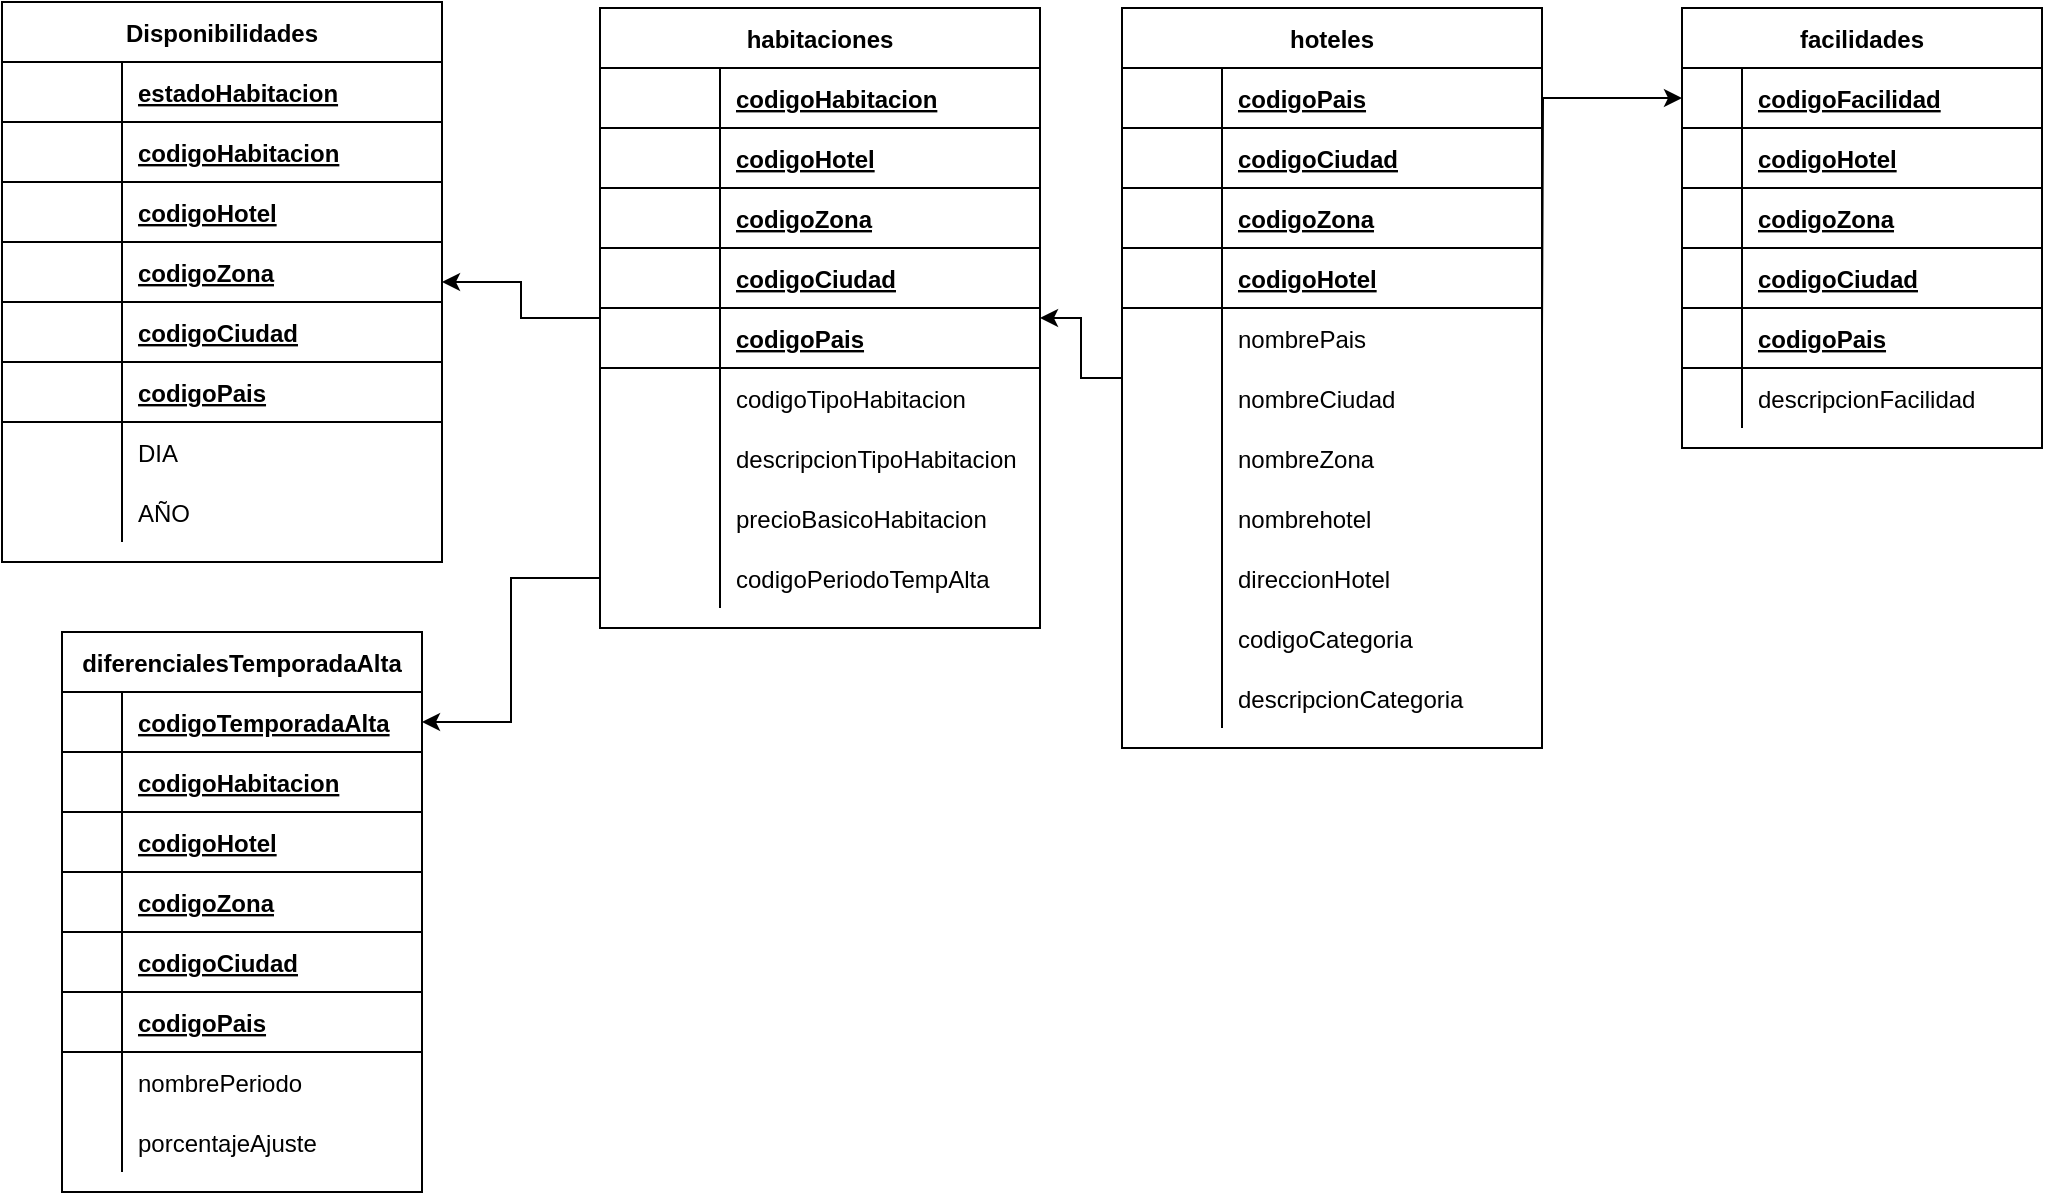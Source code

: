 <mxfile version="14.6.3" type="github">
  <diagram id="R2lEEEUBdFMjLlhIrx00" name="Page-1">
    <mxGraphModel dx="2222" dy="776" grid="0" gridSize="10" guides="1" tooltips="1" connect="1" arrows="1" fold="1" page="0" pageScale="1" pageWidth="850" pageHeight="1100" math="0" shadow="0" extFonts="Permanent Marker^https://fonts.googleapis.com/css?family=Permanent+Marker">
      <root>
        <mxCell id="0" />
        <mxCell id="1" parent="0" />
        <mxCell id="Iv6HNNKdU0eZBIquXY-6-7" style="edgeStyle=orthogonalEdgeStyle;rounded=0;orthogonalLoop=1;jettySize=auto;html=1;" parent="1" source="ud49Q8YPAc72J2hc70cK-5" target="ud49Q8YPAc72J2hc70cK-141" edge="1">
          <mxGeometry relative="1" as="geometry" />
        </mxCell>
        <mxCell id="ud49Q8YPAc72J2hc70cK-5" value="hoteles" style="shape=table;startSize=30;container=1;collapsible=1;childLayout=tableLayout;fixedRows=1;rowLines=0;fontStyle=1;align=center;resizeLast=1;" parent="1" vertex="1">
          <mxGeometry x="120" y="160" width="210" height="370" as="geometry" />
        </mxCell>
        <mxCell id="ud49Q8YPAc72J2hc70cK-21" value="" style="shape=partialRectangle;collapsible=0;dropTarget=0;pointerEvents=0;fillColor=none;top=0;left=0;bottom=1;right=0;points=[[0,0.5],[1,0.5]];portConstraint=eastwest;" parent="ud49Q8YPAc72J2hc70cK-5" vertex="1">
          <mxGeometry y="30" width="210" height="30" as="geometry" />
        </mxCell>
        <mxCell id="ud49Q8YPAc72J2hc70cK-22" value="" style="shape=partialRectangle;connectable=0;fillColor=none;top=0;left=0;bottom=0;right=0;fontStyle=1;overflow=hidden;" parent="ud49Q8YPAc72J2hc70cK-21" vertex="1">
          <mxGeometry width="50" height="30" as="geometry" />
        </mxCell>
        <mxCell id="ud49Q8YPAc72J2hc70cK-23" value="codigoPais" style="shape=partialRectangle;connectable=0;fillColor=none;top=0;left=0;bottom=0;right=0;align=left;spacingLeft=6;fontStyle=5;overflow=hidden;" parent="ud49Q8YPAc72J2hc70cK-21" vertex="1">
          <mxGeometry x="50" width="160" height="30" as="geometry" />
        </mxCell>
        <mxCell id="ud49Q8YPAc72J2hc70cK-6" value="" style="shape=partialRectangle;collapsible=0;dropTarget=0;pointerEvents=0;fillColor=none;top=0;left=0;bottom=1;right=0;points=[[0,0.5],[1,0.5]];portConstraint=eastwest;" parent="ud49Q8YPAc72J2hc70cK-5" vertex="1">
          <mxGeometry y="60" width="210" height="30" as="geometry" />
        </mxCell>
        <mxCell id="ud49Q8YPAc72J2hc70cK-7" value="" style="shape=partialRectangle;connectable=0;fillColor=none;top=0;left=0;bottom=0;right=0;fontStyle=1;overflow=hidden;" parent="ud49Q8YPAc72J2hc70cK-6" vertex="1">
          <mxGeometry width="50" height="30" as="geometry" />
        </mxCell>
        <mxCell id="ud49Q8YPAc72J2hc70cK-8" value="codigoCiudad" style="shape=partialRectangle;connectable=0;fillColor=none;top=0;left=0;bottom=0;right=0;align=left;spacingLeft=6;fontStyle=5;overflow=hidden;" parent="ud49Q8YPAc72J2hc70cK-6" vertex="1">
          <mxGeometry x="50" width="160" height="30" as="geometry" />
        </mxCell>
        <mxCell id="ud49Q8YPAc72J2hc70cK-24" value="" style="shape=partialRectangle;collapsible=0;dropTarget=0;pointerEvents=0;fillColor=none;top=0;left=0;bottom=1;right=0;points=[[0,0.5],[1,0.5]];portConstraint=eastwest;" parent="ud49Q8YPAc72J2hc70cK-5" vertex="1">
          <mxGeometry y="90" width="210" height="30" as="geometry" />
        </mxCell>
        <mxCell id="ud49Q8YPAc72J2hc70cK-25" value="" style="shape=partialRectangle;connectable=0;fillColor=none;top=0;left=0;bottom=0;right=0;fontStyle=1;overflow=hidden;" parent="ud49Q8YPAc72J2hc70cK-24" vertex="1">
          <mxGeometry width="50" height="30" as="geometry" />
        </mxCell>
        <mxCell id="ud49Q8YPAc72J2hc70cK-26" value="codigoZona" style="shape=partialRectangle;connectable=0;fillColor=none;top=0;left=0;bottom=0;right=0;align=left;spacingLeft=6;fontStyle=5;overflow=hidden;" parent="ud49Q8YPAc72J2hc70cK-24" vertex="1">
          <mxGeometry x="50" width="160" height="30" as="geometry" />
        </mxCell>
        <mxCell id="ud49Q8YPAc72J2hc70cK-18" value="" style="shape=partialRectangle;collapsible=0;dropTarget=0;pointerEvents=0;fillColor=none;top=0;left=0;bottom=1;right=0;points=[[0,0.5],[1,0.5]];portConstraint=eastwest;" parent="ud49Q8YPAc72J2hc70cK-5" vertex="1">
          <mxGeometry y="120" width="210" height="30" as="geometry" />
        </mxCell>
        <mxCell id="ud49Q8YPAc72J2hc70cK-19" value="" style="shape=partialRectangle;connectable=0;fillColor=none;top=0;left=0;bottom=0;right=0;fontStyle=1;overflow=hidden;" parent="ud49Q8YPAc72J2hc70cK-18" vertex="1">
          <mxGeometry width="50" height="30" as="geometry" />
        </mxCell>
        <mxCell id="ud49Q8YPAc72J2hc70cK-20" value="codigoHotel" style="shape=partialRectangle;connectable=0;fillColor=none;top=0;left=0;bottom=0;right=0;align=left;spacingLeft=6;fontStyle=5;overflow=hidden;" parent="ud49Q8YPAc72J2hc70cK-18" vertex="1">
          <mxGeometry x="50" width="160" height="30" as="geometry" />
        </mxCell>
        <mxCell id="ud49Q8YPAc72J2hc70cK-9" value="" style="shape=partialRectangle;collapsible=0;dropTarget=0;pointerEvents=0;fillColor=none;top=0;left=0;bottom=0;right=0;points=[[0,0.5],[1,0.5]];portConstraint=eastwest;" parent="ud49Q8YPAc72J2hc70cK-5" vertex="1">
          <mxGeometry y="150" width="210" height="30" as="geometry" />
        </mxCell>
        <mxCell id="ud49Q8YPAc72J2hc70cK-10" value="" style="shape=partialRectangle;connectable=0;fillColor=none;top=0;left=0;bottom=0;right=0;editable=1;overflow=hidden;" parent="ud49Q8YPAc72J2hc70cK-9" vertex="1">
          <mxGeometry width="50" height="30" as="geometry" />
        </mxCell>
        <mxCell id="ud49Q8YPAc72J2hc70cK-11" value="nombrePais" style="shape=partialRectangle;connectable=0;fillColor=none;top=0;left=0;bottom=0;right=0;align=left;spacingLeft=6;overflow=hidden;" parent="ud49Q8YPAc72J2hc70cK-9" vertex="1">
          <mxGeometry x="50" width="160" height="30" as="geometry" />
        </mxCell>
        <mxCell id="ud49Q8YPAc72J2hc70cK-12" value="" style="shape=partialRectangle;collapsible=0;dropTarget=0;pointerEvents=0;fillColor=none;top=0;left=0;bottom=0;right=0;points=[[0,0.5],[1,0.5]];portConstraint=eastwest;" parent="ud49Q8YPAc72J2hc70cK-5" vertex="1">
          <mxGeometry y="180" width="210" height="30" as="geometry" />
        </mxCell>
        <mxCell id="ud49Q8YPAc72J2hc70cK-13" value="" style="shape=partialRectangle;connectable=0;fillColor=none;top=0;left=0;bottom=0;right=0;editable=1;overflow=hidden;" parent="ud49Q8YPAc72J2hc70cK-12" vertex="1">
          <mxGeometry width="50" height="30" as="geometry" />
        </mxCell>
        <mxCell id="ud49Q8YPAc72J2hc70cK-14" value="nombreCiudad" style="shape=partialRectangle;connectable=0;fillColor=none;top=0;left=0;bottom=0;right=0;align=left;spacingLeft=6;overflow=hidden;" parent="ud49Q8YPAc72J2hc70cK-12" vertex="1">
          <mxGeometry x="50" width="160" height="30" as="geometry" />
        </mxCell>
        <mxCell id="ud49Q8YPAc72J2hc70cK-15" value="" style="shape=partialRectangle;collapsible=0;dropTarget=0;pointerEvents=0;fillColor=none;top=0;left=0;bottom=0;right=0;points=[[0,0.5],[1,0.5]];portConstraint=eastwest;" parent="ud49Q8YPAc72J2hc70cK-5" vertex="1">
          <mxGeometry y="210" width="210" height="30" as="geometry" />
        </mxCell>
        <mxCell id="ud49Q8YPAc72J2hc70cK-16" value="" style="shape=partialRectangle;connectable=0;fillColor=none;top=0;left=0;bottom=0;right=0;editable=1;overflow=hidden;" parent="ud49Q8YPAc72J2hc70cK-15" vertex="1">
          <mxGeometry width="50" height="30" as="geometry" />
        </mxCell>
        <mxCell id="ud49Q8YPAc72J2hc70cK-17" value="nombreZona" style="shape=partialRectangle;connectable=0;fillColor=none;top=0;left=0;bottom=0;right=0;align=left;spacingLeft=6;overflow=hidden;" parent="ud49Q8YPAc72J2hc70cK-15" vertex="1">
          <mxGeometry x="50" width="160" height="30" as="geometry" />
        </mxCell>
        <mxCell id="ud49Q8YPAc72J2hc70cK-30" value="" style="shape=partialRectangle;collapsible=0;dropTarget=0;pointerEvents=0;fillColor=none;top=0;left=0;bottom=0;right=0;points=[[0,0.5],[1,0.5]];portConstraint=eastwest;" parent="ud49Q8YPAc72J2hc70cK-5" vertex="1">
          <mxGeometry y="240" width="210" height="30" as="geometry" />
        </mxCell>
        <mxCell id="ud49Q8YPAc72J2hc70cK-31" value="" style="shape=partialRectangle;connectable=0;fillColor=none;top=0;left=0;bottom=0;right=0;editable=1;overflow=hidden;" parent="ud49Q8YPAc72J2hc70cK-30" vertex="1">
          <mxGeometry width="50" height="30" as="geometry" />
        </mxCell>
        <mxCell id="ud49Q8YPAc72J2hc70cK-32" value="nombrehotel" style="shape=partialRectangle;connectable=0;fillColor=none;top=0;left=0;bottom=0;right=0;align=left;spacingLeft=6;overflow=hidden;" parent="ud49Q8YPAc72J2hc70cK-30" vertex="1">
          <mxGeometry x="50" width="160" height="30" as="geometry" />
        </mxCell>
        <mxCell id="ud49Q8YPAc72J2hc70cK-45" value="" style="shape=partialRectangle;collapsible=0;dropTarget=0;pointerEvents=0;fillColor=none;top=0;left=0;bottom=0;right=0;points=[[0,0.5],[1,0.5]];portConstraint=eastwest;" parent="ud49Q8YPAc72J2hc70cK-5" vertex="1">
          <mxGeometry y="270" width="210" height="30" as="geometry" />
        </mxCell>
        <mxCell id="ud49Q8YPAc72J2hc70cK-46" value="" style="shape=partialRectangle;connectable=0;fillColor=none;top=0;left=0;bottom=0;right=0;editable=1;overflow=hidden;" parent="ud49Q8YPAc72J2hc70cK-45" vertex="1">
          <mxGeometry width="50" height="30" as="geometry" />
        </mxCell>
        <mxCell id="ud49Q8YPAc72J2hc70cK-47" value="direccionHotel" style="shape=partialRectangle;connectable=0;fillColor=none;top=0;left=0;bottom=0;right=0;align=left;spacingLeft=6;overflow=hidden;" parent="ud49Q8YPAc72J2hc70cK-45" vertex="1">
          <mxGeometry x="50" width="160" height="30" as="geometry" />
        </mxCell>
        <mxCell id="ud49Q8YPAc72J2hc70cK-42" value="" style="shape=partialRectangle;collapsible=0;dropTarget=0;pointerEvents=0;fillColor=none;top=0;left=0;bottom=0;right=0;points=[[0,0.5],[1,0.5]];portConstraint=eastwest;" parent="ud49Q8YPAc72J2hc70cK-5" vertex="1">
          <mxGeometry y="300" width="210" height="30" as="geometry" />
        </mxCell>
        <mxCell id="ud49Q8YPAc72J2hc70cK-43" value="" style="shape=partialRectangle;connectable=0;fillColor=none;top=0;left=0;bottom=0;right=0;editable=1;overflow=hidden;" parent="ud49Q8YPAc72J2hc70cK-42" vertex="1">
          <mxGeometry width="50" height="30" as="geometry" />
        </mxCell>
        <mxCell id="ud49Q8YPAc72J2hc70cK-44" value="codigoCategoria" style="shape=partialRectangle;connectable=0;fillColor=none;top=0;left=0;bottom=0;right=0;align=left;spacingLeft=6;overflow=hidden;" parent="ud49Q8YPAc72J2hc70cK-42" vertex="1">
          <mxGeometry x="50" width="160" height="30" as="geometry" />
        </mxCell>
        <mxCell id="ud49Q8YPAc72J2hc70cK-76" value="" style="shape=partialRectangle;collapsible=0;dropTarget=0;pointerEvents=0;fillColor=none;top=0;left=0;bottom=0;right=0;points=[[0,0.5],[1,0.5]];portConstraint=eastwest;" parent="ud49Q8YPAc72J2hc70cK-5" vertex="1">
          <mxGeometry y="330" width="210" height="30" as="geometry" />
        </mxCell>
        <mxCell id="ud49Q8YPAc72J2hc70cK-77" value="" style="shape=partialRectangle;connectable=0;fillColor=none;top=0;left=0;bottom=0;right=0;editable=1;overflow=hidden;" parent="ud49Q8YPAc72J2hc70cK-76" vertex="1">
          <mxGeometry width="50" height="30" as="geometry" />
        </mxCell>
        <mxCell id="ud49Q8YPAc72J2hc70cK-78" value="descripcionCategoria" style="shape=partialRectangle;connectable=0;fillColor=none;top=0;left=0;bottom=0;right=0;align=left;spacingLeft=6;overflow=hidden;" parent="ud49Q8YPAc72J2hc70cK-76" vertex="1">
          <mxGeometry x="50" width="160" height="30" as="geometry" />
        </mxCell>
        <mxCell id="ud49Q8YPAc72J2hc70cK-79" value="facilidades" style="shape=table;startSize=30;container=1;collapsible=1;childLayout=tableLayout;fixedRows=1;rowLines=0;fontStyle=1;align=center;resizeLast=1;" parent="1" vertex="1">
          <mxGeometry x="400" y="160" width="180" height="220" as="geometry" />
        </mxCell>
        <mxCell id="ud49Q8YPAc72J2hc70cK-138" value="" style="shape=partialRectangle;collapsible=0;dropTarget=0;pointerEvents=0;fillColor=none;top=0;left=0;bottom=1;right=0;points=[[0,0.5],[1,0.5]];portConstraint=eastwest;" parent="ud49Q8YPAc72J2hc70cK-79" vertex="1">
          <mxGeometry y="30" width="180" height="30" as="geometry" />
        </mxCell>
        <mxCell id="ud49Q8YPAc72J2hc70cK-139" value="" style="shape=partialRectangle;connectable=0;fillColor=none;top=0;left=0;bottom=0;right=0;fontStyle=1;overflow=hidden;" parent="ud49Q8YPAc72J2hc70cK-138" vertex="1">
          <mxGeometry width="30" height="30" as="geometry" />
        </mxCell>
        <mxCell id="ud49Q8YPAc72J2hc70cK-140" value="codigoFacilidad" style="shape=partialRectangle;connectable=0;fillColor=none;top=0;left=0;bottom=0;right=0;align=left;spacingLeft=6;fontStyle=5;overflow=hidden;" parent="ud49Q8YPAc72J2hc70cK-138" vertex="1">
          <mxGeometry x="30" width="150" height="30" as="geometry" />
        </mxCell>
        <mxCell id="GRppT_a6zEg-5Ivw6gBt-10" style="shape=partialRectangle;collapsible=0;dropTarget=0;pointerEvents=0;fillColor=none;top=0;left=0;bottom=1;right=0;points=[[0,0.5],[1,0.5]];portConstraint=eastwest;" vertex="1" parent="ud49Q8YPAc72J2hc70cK-79">
          <mxGeometry y="60" width="180" height="30" as="geometry" />
        </mxCell>
        <mxCell id="GRppT_a6zEg-5Ivw6gBt-11" style="shape=partialRectangle;connectable=0;fillColor=none;top=0;left=0;bottom=0;right=0;fontStyle=1;overflow=hidden;" vertex="1" parent="GRppT_a6zEg-5Ivw6gBt-10">
          <mxGeometry width="30" height="30" as="geometry" />
        </mxCell>
        <mxCell id="GRppT_a6zEg-5Ivw6gBt-12" value="codigoHotel" style="shape=partialRectangle;connectable=0;fillColor=none;top=0;left=0;bottom=0;right=0;align=left;spacingLeft=6;fontStyle=5;overflow=hidden;" vertex="1" parent="GRppT_a6zEg-5Ivw6gBt-10">
          <mxGeometry x="30" width="150" height="30" as="geometry" />
        </mxCell>
        <mxCell id="GRppT_a6zEg-5Ivw6gBt-7" style="shape=partialRectangle;collapsible=0;dropTarget=0;pointerEvents=0;fillColor=none;top=0;left=0;bottom=1;right=0;points=[[0,0.5],[1,0.5]];portConstraint=eastwest;" vertex="1" parent="ud49Q8YPAc72J2hc70cK-79">
          <mxGeometry y="90" width="180" height="30" as="geometry" />
        </mxCell>
        <mxCell id="GRppT_a6zEg-5Ivw6gBt-8" style="shape=partialRectangle;connectable=0;fillColor=none;top=0;left=0;bottom=0;right=0;fontStyle=1;overflow=hidden;" vertex="1" parent="GRppT_a6zEg-5Ivw6gBt-7">
          <mxGeometry width="30" height="30" as="geometry" />
        </mxCell>
        <mxCell id="GRppT_a6zEg-5Ivw6gBt-9" value="codigoZona" style="shape=partialRectangle;connectable=0;fillColor=none;top=0;left=0;bottom=0;right=0;align=left;spacingLeft=6;fontStyle=5;overflow=hidden;" vertex="1" parent="GRppT_a6zEg-5Ivw6gBt-7">
          <mxGeometry x="30" width="150" height="30" as="geometry" />
        </mxCell>
        <mxCell id="GRppT_a6zEg-5Ivw6gBt-4" style="shape=partialRectangle;collapsible=0;dropTarget=0;pointerEvents=0;fillColor=none;top=0;left=0;bottom=1;right=0;points=[[0,0.5],[1,0.5]];portConstraint=eastwest;" vertex="1" parent="ud49Q8YPAc72J2hc70cK-79">
          <mxGeometry y="120" width="180" height="30" as="geometry" />
        </mxCell>
        <mxCell id="GRppT_a6zEg-5Ivw6gBt-5" style="shape=partialRectangle;connectable=0;fillColor=none;top=0;left=0;bottom=0;right=0;fontStyle=1;overflow=hidden;" vertex="1" parent="GRppT_a6zEg-5Ivw6gBt-4">
          <mxGeometry width="30" height="30" as="geometry" />
        </mxCell>
        <mxCell id="GRppT_a6zEg-5Ivw6gBt-6" value="codigoCiudad" style="shape=partialRectangle;connectable=0;fillColor=none;top=0;left=0;bottom=0;right=0;align=left;spacingLeft=6;fontStyle=5;overflow=hidden;" vertex="1" parent="GRppT_a6zEg-5Ivw6gBt-4">
          <mxGeometry x="30" width="150" height="30" as="geometry" />
        </mxCell>
        <mxCell id="GRppT_a6zEg-5Ivw6gBt-1" style="shape=partialRectangle;collapsible=0;dropTarget=0;pointerEvents=0;fillColor=none;top=0;left=0;bottom=1;right=0;points=[[0,0.5],[1,0.5]];portConstraint=eastwest;" vertex="1" parent="ud49Q8YPAc72J2hc70cK-79">
          <mxGeometry y="150" width="180" height="30" as="geometry" />
        </mxCell>
        <mxCell id="GRppT_a6zEg-5Ivw6gBt-2" style="shape=partialRectangle;connectable=0;fillColor=none;top=0;left=0;bottom=0;right=0;fontStyle=1;overflow=hidden;" vertex="1" parent="GRppT_a6zEg-5Ivw6gBt-1">
          <mxGeometry width="30" height="30" as="geometry" />
        </mxCell>
        <mxCell id="GRppT_a6zEg-5Ivw6gBt-3" value="codigoPais" style="shape=partialRectangle;connectable=0;fillColor=none;top=0;left=0;bottom=0;right=0;align=left;spacingLeft=6;fontStyle=5;overflow=hidden;" vertex="1" parent="GRppT_a6zEg-5Ivw6gBt-1">
          <mxGeometry x="30" width="150" height="30" as="geometry" />
        </mxCell>
        <mxCell id="ud49Q8YPAc72J2hc70cK-92" value="" style="shape=partialRectangle;collapsible=0;dropTarget=0;pointerEvents=0;fillColor=none;top=0;left=0;bottom=0;right=0;points=[[0,0.5],[1,0.5]];portConstraint=eastwest;" parent="ud49Q8YPAc72J2hc70cK-79" vertex="1">
          <mxGeometry y="180" width="180" height="30" as="geometry" />
        </mxCell>
        <mxCell id="ud49Q8YPAc72J2hc70cK-93" value="" style="shape=partialRectangle;connectable=0;fillColor=none;top=0;left=0;bottom=0;right=0;editable=1;overflow=hidden;" parent="ud49Q8YPAc72J2hc70cK-92" vertex="1">
          <mxGeometry width="30" height="30" as="geometry" />
        </mxCell>
        <mxCell id="ud49Q8YPAc72J2hc70cK-94" value="descripcionFacilidad" style="shape=partialRectangle;connectable=0;fillColor=none;top=0;left=0;bottom=0;right=0;align=left;spacingLeft=6;overflow=hidden;" parent="ud49Q8YPAc72J2hc70cK-92" vertex="1">
          <mxGeometry x="30" width="150" height="30" as="geometry" />
        </mxCell>
        <mxCell id="GRppT_a6zEg-5Ivw6gBt-86" value="" style="edgeStyle=orthogonalEdgeStyle;rounded=0;orthogonalLoop=1;jettySize=auto;html=1;" edge="1" parent="1" source="ud49Q8YPAc72J2hc70cK-141" target="GRppT_a6zEg-5Ivw6gBt-58">
          <mxGeometry relative="1" as="geometry" />
        </mxCell>
        <mxCell id="ud49Q8YPAc72J2hc70cK-141" value="habitaciones" style="shape=table;startSize=30;container=1;collapsible=1;childLayout=tableLayout;fixedRows=1;rowLines=0;fontStyle=1;align=center;resizeLast=1;" parent="1" vertex="1">
          <mxGeometry x="-141" y="160" width="220" height="310" as="geometry" />
        </mxCell>
        <mxCell id="ud49Q8YPAc72J2hc70cK-145" value="" style="shape=partialRectangle;collapsible=0;dropTarget=0;pointerEvents=0;fillColor=none;top=0;left=0;bottom=1;right=0;points=[[0,0.5],[1,0.5]];portConstraint=eastwest;" parent="ud49Q8YPAc72J2hc70cK-141" vertex="1">
          <mxGeometry y="30" width="220" height="30" as="geometry" />
        </mxCell>
        <mxCell id="ud49Q8YPAc72J2hc70cK-146" value="" style="shape=partialRectangle;connectable=0;fillColor=none;top=0;left=0;bottom=0;right=0;fontStyle=1;overflow=hidden;" parent="ud49Q8YPAc72J2hc70cK-145" vertex="1">
          <mxGeometry width="60" height="30" as="geometry" />
        </mxCell>
        <mxCell id="ud49Q8YPAc72J2hc70cK-147" value="codigoHabitacion" style="shape=partialRectangle;connectable=0;fillColor=none;top=0;left=0;bottom=0;right=0;align=left;spacingLeft=6;fontStyle=5;overflow=hidden;" parent="ud49Q8YPAc72J2hc70cK-145" vertex="1">
          <mxGeometry x="60" width="160" height="30" as="geometry" />
        </mxCell>
        <mxCell id="Iv6HNNKdU0eZBIquXY-6-1" style="shape=partialRectangle;collapsible=0;dropTarget=0;pointerEvents=0;fillColor=none;top=0;left=0;bottom=1;right=0;points=[[0,0.5],[1,0.5]];portConstraint=eastwest;" parent="ud49Q8YPAc72J2hc70cK-141" vertex="1">
          <mxGeometry y="60" width="220" height="30" as="geometry" />
        </mxCell>
        <mxCell id="Iv6HNNKdU0eZBIquXY-6-2" value="" style="shape=partialRectangle;connectable=0;fillColor=none;top=0;left=0;bottom=0;right=0;fontStyle=1;overflow=hidden;" parent="Iv6HNNKdU0eZBIquXY-6-1" vertex="1">
          <mxGeometry width="60" height="30" as="geometry" />
        </mxCell>
        <mxCell id="Iv6HNNKdU0eZBIquXY-6-3" value="codigoHotel" style="shape=partialRectangle;connectable=0;fillColor=none;top=0;left=0;bottom=0;right=0;align=left;spacingLeft=6;fontStyle=5;overflow=hidden;" parent="Iv6HNNKdU0eZBIquXY-6-1" vertex="1">
          <mxGeometry x="60" width="160" height="30" as="geometry" />
        </mxCell>
        <mxCell id="Iv6HNNKdU0eZBIquXY-6-17" style="shape=partialRectangle;collapsible=0;dropTarget=0;pointerEvents=0;fillColor=none;top=0;left=0;bottom=1;right=0;points=[[0,0.5],[1,0.5]];portConstraint=eastwest;" parent="ud49Q8YPAc72J2hc70cK-141" vertex="1">
          <mxGeometry y="90" width="220" height="30" as="geometry" />
        </mxCell>
        <mxCell id="Iv6HNNKdU0eZBIquXY-6-18" value="" style="shape=partialRectangle;connectable=0;fillColor=none;top=0;left=0;bottom=0;right=0;fontStyle=1;overflow=hidden;" parent="Iv6HNNKdU0eZBIquXY-6-17" vertex="1">
          <mxGeometry width="60" height="30" as="geometry" />
        </mxCell>
        <mxCell id="Iv6HNNKdU0eZBIquXY-6-19" value="codigoZona" style="shape=partialRectangle;connectable=0;fillColor=none;top=0;left=0;bottom=0;right=0;align=left;spacingLeft=6;fontStyle=5;overflow=hidden;" parent="Iv6HNNKdU0eZBIquXY-6-17" vertex="1">
          <mxGeometry x="60" width="160" height="30" as="geometry" />
        </mxCell>
        <mxCell id="Iv6HNNKdU0eZBIquXY-6-14" style="shape=partialRectangle;collapsible=0;dropTarget=0;pointerEvents=0;fillColor=none;top=0;left=0;bottom=1;right=0;points=[[0,0.5],[1,0.5]];portConstraint=eastwest;" parent="ud49Q8YPAc72J2hc70cK-141" vertex="1">
          <mxGeometry y="120" width="220" height="30" as="geometry" />
        </mxCell>
        <mxCell id="Iv6HNNKdU0eZBIquXY-6-15" value="" style="shape=partialRectangle;connectable=0;fillColor=none;top=0;left=0;bottom=0;right=0;fontStyle=1;overflow=hidden;" parent="Iv6HNNKdU0eZBIquXY-6-14" vertex="1">
          <mxGeometry width="60" height="30" as="geometry" />
        </mxCell>
        <mxCell id="Iv6HNNKdU0eZBIquXY-6-16" value="codigoCiudad" style="shape=partialRectangle;connectable=0;fillColor=none;top=0;left=0;bottom=0;right=0;align=left;spacingLeft=6;fontStyle=5;overflow=hidden;" parent="Iv6HNNKdU0eZBIquXY-6-14" vertex="1">
          <mxGeometry x="60" width="160" height="30" as="geometry" />
        </mxCell>
        <mxCell id="Iv6HNNKdU0eZBIquXY-6-11" style="shape=partialRectangle;collapsible=0;dropTarget=0;pointerEvents=0;fillColor=none;top=0;left=0;bottom=1;right=0;points=[[0,0.5],[1,0.5]];portConstraint=eastwest;" parent="ud49Q8YPAc72J2hc70cK-141" vertex="1">
          <mxGeometry y="150" width="220" height="30" as="geometry" />
        </mxCell>
        <mxCell id="Iv6HNNKdU0eZBIquXY-6-12" value="" style="shape=partialRectangle;connectable=0;fillColor=none;top=0;left=0;bottom=0;right=0;fontStyle=1;overflow=hidden;" parent="Iv6HNNKdU0eZBIquXY-6-11" vertex="1">
          <mxGeometry width="60" height="30" as="geometry" />
        </mxCell>
        <mxCell id="Iv6HNNKdU0eZBIquXY-6-13" value="codigoPais" style="shape=partialRectangle;connectable=0;fillColor=none;top=0;left=0;bottom=0;right=0;align=left;spacingLeft=6;fontStyle=5;overflow=hidden;" parent="Iv6HNNKdU0eZBIquXY-6-11" vertex="1">
          <mxGeometry x="60" width="160" height="30" as="geometry" />
        </mxCell>
        <mxCell id="ud49Q8YPAc72J2hc70cK-148" value="" style="shape=partialRectangle;collapsible=0;dropTarget=0;pointerEvents=0;fillColor=none;top=0;left=0;bottom=0;right=0;points=[[0,0.5],[1,0.5]];portConstraint=eastwest;" parent="ud49Q8YPAc72J2hc70cK-141" vertex="1">
          <mxGeometry y="180" width="220" height="30" as="geometry" />
        </mxCell>
        <mxCell id="ud49Q8YPAc72J2hc70cK-149" value="" style="shape=partialRectangle;connectable=0;fillColor=none;top=0;left=0;bottom=0;right=0;editable=1;overflow=hidden;" parent="ud49Q8YPAc72J2hc70cK-148" vertex="1">
          <mxGeometry width="60" height="30" as="geometry" />
        </mxCell>
        <mxCell id="ud49Q8YPAc72J2hc70cK-150" value="codigoTipoHabitacion" style="shape=partialRectangle;connectable=0;fillColor=none;top=0;left=0;bottom=0;right=0;align=left;spacingLeft=6;overflow=hidden;" parent="ud49Q8YPAc72J2hc70cK-148" vertex="1">
          <mxGeometry x="60" width="160" height="30" as="geometry" />
        </mxCell>
        <mxCell id="ud49Q8YPAc72J2hc70cK-174" value="" style="shape=partialRectangle;collapsible=0;dropTarget=0;pointerEvents=0;fillColor=none;top=0;left=0;bottom=0;right=0;points=[[0,0.5],[1,0.5]];portConstraint=eastwest;" parent="ud49Q8YPAc72J2hc70cK-141" vertex="1">
          <mxGeometry y="210" width="220" height="30" as="geometry" />
        </mxCell>
        <mxCell id="ud49Q8YPAc72J2hc70cK-175" value="" style="shape=partialRectangle;connectable=0;fillColor=none;top=0;left=0;bottom=0;right=0;editable=1;overflow=hidden;" parent="ud49Q8YPAc72J2hc70cK-174" vertex="1">
          <mxGeometry width="60" height="30" as="geometry" />
        </mxCell>
        <mxCell id="ud49Q8YPAc72J2hc70cK-176" value="descripcionTipoHabitacion" style="shape=partialRectangle;connectable=0;fillColor=none;top=0;left=0;bottom=0;right=0;align=left;spacingLeft=6;overflow=hidden;" parent="ud49Q8YPAc72J2hc70cK-174" vertex="1">
          <mxGeometry x="60" width="160" height="30" as="geometry" />
        </mxCell>
        <mxCell id="ud49Q8YPAc72J2hc70cK-177" value="" style="shape=partialRectangle;collapsible=0;dropTarget=0;pointerEvents=0;fillColor=none;top=0;left=0;bottom=0;right=0;points=[[0,0.5],[1,0.5]];portConstraint=eastwest;" parent="ud49Q8YPAc72J2hc70cK-141" vertex="1">
          <mxGeometry y="240" width="220" height="30" as="geometry" />
        </mxCell>
        <mxCell id="ud49Q8YPAc72J2hc70cK-178" value="" style="shape=partialRectangle;connectable=0;fillColor=none;top=0;left=0;bottom=0;right=0;editable=1;overflow=hidden;" parent="ud49Q8YPAc72J2hc70cK-177" vertex="1">
          <mxGeometry width="60" height="30" as="geometry" />
        </mxCell>
        <mxCell id="ud49Q8YPAc72J2hc70cK-179" value="precioBasicoHabitacion" style="shape=partialRectangle;connectable=0;fillColor=none;top=0;left=0;bottom=0;right=0;align=left;spacingLeft=6;overflow=hidden;" parent="ud49Q8YPAc72J2hc70cK-177" vertex="1">
          <mxGeometry x="60" width="160" height="30" as="geometry" />
        </mxCell>
        <mxCell id="ud49Q8YPAc72J2hc70cK-180" value="" style="shape=partialRectangle;collapsible=0;dropTarget=0;pointerEvents=0;fillColor=none;top=0;left=0;bottom=0;right=0;points=[[0,0.5],[1,0.5]];portConstraint=eastwest;" parent="ud49Q8YPAc72J2hc70cK-141" vertex="1">
          <mxGeometry y="270" width="220" height="30" as="geometry" />
        </mxCell>
        <mxCell id="ud49Q8YPAc72J2hc70cK-181" value="" style="shape=partialRectangle;connectable=0;fillColor=none;top=0;left=0;bottom=0;right=0;editable=1;overflow=hidden;" parent="ud49Q8YPAc72J2hc70cK-180" vertex="1">
          <mxGeometry width="60" height="30" as="geometry" />
        </mxCell>
        <mxCell id="ud49Q8YPAc72J2hc70cK-182" value="codigoPeriodoTempAlta" style="shape=partialRectangle;connectable=0;fillColor=none;top=0;left=0;bottom=0;right=0;align=left;spacingLeft=6;overflow=hidden;" parent="ud49Q8YPAc72J2hc70cK-180" vertex="1">
          <mxGeometry x="60" width="160" height="30" as="geometry" />
        </mxCell>
        <mxCell id="ud49Q8YPAc72J2hc70cK-157" style="edgeStyle=orthogonalEdgeStyle;rounded=0;orthogonalLoop=1;jettySize=auto;html=1;exitX=1;exitY=0.5;exitDx=0;exitDy=0;entryX=0;entryY=0.5;entryDx=0;entryDy=0;" parent="1" target="ud49Q8YPAc72J2hc70cK-138" edge="1">
          <mxGeometry relative="1" as="geometry">
            <mxPoint x="330" y="325" as="sourcePoint" />
          </mxGeometry>
        </mxCell>
        <mxCell id="ud49Q8YPAc72J2hc70cK-213" value="diferencialesTemporadaAlta" style="shape=table;startSize=30;container=1;collapsible=1;childLayout=tableLayout;fixedRows=1;rowLines=0;fontStyle=1;align=center;resizeLast=1;" parent="1" vertex="1">
          <mxGeometry x="-410" y="472" width="180" height="280" as="geometry" />
        </mxCell>
        <mxCell id="ud49Q8YPAc72J2hc70cK-214" value="" style="shape=partialRectangle;collapsible=0;dropTarget=0;pointerEvents=0;fillColor=none;top=0;left=0;bottom=1;right=0;points=[[0,0.5],[1,0.5]];portConstraint=eastwest;" parent="ud49Q8YPAc72J2hc70cK-213" vertex="1">
          <mxGeometry y="30" width="180" height="30" as="geometry" />
        </mxCell>
        <mxCell id="ud49Q8YPAc72J2hc70cK-215" value="" style="shape=partialRectangle;connectable=0;fillColor=none;top=0;left=0;bottom=0;right=0;fontStyle=1;overflow=hidden;" parent="ud49Q8YPAc72J2hc70cK-214" vertex="1">
          <mxGeometry width="30" height="30" as="geometry" />
        </mxCell>
        <mxCell id="ud49Q8YPAc72J2hc70cK-216" value="codigoTemporadaAlta" style="shape=partialRectangle;connectable=0;fillColor=none;top=0;left=0;bottom=0;right=0;align=left;spacingLeft=6;fontStyle=5;overflow=hidden;" parent="ud49Q8YPAc72J2hc70cK-214" vertex="1">
          <mxGeometry x="30" width="150" height="30" as="geometry" />
        </mxCell>
        <mxCell id="GRppT_a6zEg-5Ivw6gBt-54" style="shape=partialRectangle;collapsible=0;dropTarget=0;pointerEvents=0;fillColor=none;top=0;left=0;bottom=1;right=0;points=[[0,0.5],[1,0.5]];portConstraint=eastwest;" vertex="1" parent="ud49Q8YPAc72J2hc70cK-213">
          <mxGeometry y="60" width="180" height="30" as="geometry" />
        </mxCell>
        <mxCell id="GRppT_a6zEg-5Ivw6gBt-55" style="shape=partialRectangle;connectable=0;fillColor=none;top=0;left=0;bottom=0;right=0;fontStyle=1;overflow=hidden;" vertex="1" parent="GRppT_a6zEg-5Ivw6gBt-54">
          <mxGeometry width="30" height="30" as="geometry" />
        </mxCell>
        <mxCell id="GRppT_a6zEg-5Ivw6gBt-56" value="codigoHabitacion" style="shape=partialRectangle;connectable=0;fillColor=none;top=0;left=0;bottom=0;right=0;align=left;spacingLeft=6;fontStyle=5;overflow=hidden;" vertex="1" parent="GRppT_a6zEg-5Ivw6gBt-54">
          <mxGeometry x="30" width="150" height="30" as="geometry" />
        </mxCell>
        <mxCell id="GRppT_a6zEg-5Ivw6gBt-51" style="shape=partialRectangle;collapsible=0;dropTarget=0;pointerEvents=0;fillColor=none;top=0;left=0;bottom=1;right=0;points=[[0,0.5],[1,0.5]];portConstraint=eastwest;" vertex="1" parent="ud49Q8YPAc72J2hc70cK-213">
          <mxGeometry y="90" width="180" height="30" as="geometry" />
        </mxCell>
        <mxCell id="GRppT_a6zEg-5Ivw6gBt-52" style="shape=partialRectangle;connectable=0;fillColor=none;top=0;left=0;bottom=0;right=0;fontStyle=1;overflow=hidden;" vertex="1" parent="GRppT_a6zEg-5Ivw6gBt-51">
          <mxGeometry width="30" height="30" as="geometry" />
        </mxCell>
        <mxCell id="GRppT_a6zEg-5Ivw6gBt-53" value="codigoHotel" style="shape=partialRectangle;connectable=0;fillColor=none;top=0;left=0;bottom=0;right=0;align=left;spacingLeft=6;fontStyle=5;overflow=hidden;" vertex="1" parent="GRppT_a6zEg-5Ivw6gBt-51">
          <mxGeometry x="30" width="150" height="30" as="geometry" />
        </mxCell>
        <mxCell id="GRppT_a6zEg-5Ivw6gBt-48" style="shape=partialRectangle;collapsible=0;dropTarget=0;pointerEvents=0;fillColor=none;top=0;left=0;bottom=1;right=0;points=[[0,0.5],[1,0.5]];portConstraint=eastwest;" vertex="1" parent="ud49Q8YPAc72J2hc70cK-213">
          <mxGeometry y="120" width="180" height="30" as="geometry" />
        </mxCell>
        <mxCell id="GRppT_a6zEg-5Ivw6gBt-49" style="shape=partialRectangle;connectable=0;fillColor=none;top=0;left=0;bottom=0;right=0;fontStyle=1;overflow=hidden;" vertex="1" parent="GRppT_a6zEg-5Ivw6gBt-48">
          <mxGeometry width="30" height="30" as="geometry" />
        </mxCell>
        <mxCell id="GRppT_a6zEg-5Ivw6gBt-50" value="codigoZona" style="shape=partialRectangle;connectable=0;fillColor=none;top=0;left=0;bottom=0;right=0;align=left;spacingLeft=6;fontStyle=5;overflow=hidden;" vertex="1" parent="GRppT_a6zEg-5Ivw6gBt-48">
          <mxGeometry x="30" width="150" height="30" as="geometry" />
        </mxCell>
        <mxCell id="GRppT_a6zEg-5Ivw6gBt-45" style="shape=partialRectangle;collapsible=0;dropTarget=0;pointerEvents=0;fillColor=none;top=0;left=0;bottom=1;right=0;points=[[0,0.5],[1,0.5]];portConstraint=eastwest;" vertex="1" parent="ud49Q8YPAc72J2hc70cK-213">
          <mxGeometry y="150" width="180" height="30" as="geometry" />
        </mxCell>
        <mxCell id="GRppT_a6zEg-5Ivw6gBt-46" style="shape=partialRectangle;connectable=0;fillColor=none;top=0;left=0;bottom=0;right=0;fontStyle=1;overflow=hidden;" vertex="1" parent="GRppT_a6zEg-5Ivw6gBt-45">
          <mxGeometry width="30" height="30" as="geometry" />
        </mxCell>
        <mxCell id="GRppT_a6zEg-5Ivw6gBt-47" value="codigoCiudad" style="shape=partialRectangle;connectable=0;fillColor=none;top=0;left=0;bottom=0;right=0;align=left;spacingLeft=6;fontStyle=5;overflow=hidden;" vertex="1" parent="GRppT_a6zEg-5Ivw6gBt-45">
          <mxGeometry x="30" width="150" height="30" as="geometry" />
        </mxCell>
        <mxCell id="GRppT_a6zEg-5Ivw6gBt-42" style="shape=partialRectangle;collapsible=0;dropTarget=0;pointerEvents=0;fillColor=none;top=0;left=0;bottom=1;right=0;points=[[0,0.5],[1,0.5]];portConstraint=eastwest;" vertex="1" parent="ud49Q8YPAc72J2hc70cK-213">
          <mxGeometry y="180" width="180" height="30" as="geometry" />
        </mxCell>
        <mxCell id="GRppT_a6zEg-5Ivw6gBt-43" style="shape=partialRectangle;connectable=0;fillColor=none;top=0;left=0;bottom=0;right=0;fontStyle=1;overflow=hidden;" vertex="1" parent="GRppT_a6zEg-5Ivw6gBt-42">
          <mxGeometry width="30" height="30" as="geometry" />
        </mxCell>
        <mxCell id="GRppT_a6zEg-5Ivw6gBt-44" value="codigoPais" style="shape=partialRectangle;connectable=0;fillColor=none;top=0;left=0;bottom=0;right=0;align=left;spacingLeft=6;fontStyle=5;overflow=hidden;" vertex="1" parent="GRppT_a6zEg-5Ivw6gBt-42">
          <mxGeometry x="30" width="150" height="30" as="geometry" />
        </mxCell>
        <mxCell id="ud49Q8YPAc72J2hc70cK-217" value="" style="shape=partialRectangle;collapsible=0;dropTarget=0;pointerEvents=0;fillColor=none;top=0;left=0;bottom=0;right=0;points=[[0,0.5],[1,0.5]];portConstraint=eastwest;" parent="ud49Q8YPAc72J2hc70cK-213" vertex="1">
          <mxGeometry y="210" width="180" height="30" as="geometry" />
        </mxCell>
        <mxCell id="ud49Q8YPAc72J2hc70cK-218" value="" style="shape=partialRectangle;connectable=0;fillColor=none;top=0;left=0;bottom=0;right=0;editable=1;overflow=hidden;" parent="ud49Q8YPAc72J2hc70cK-217" vertex="1">
          <mxGeometry width="30" height="30" as="geometry" />
        </mxCell>
        <mxCell id="ud49Q8YPAc72J2hc70cK-219" value="nombrePeriodo" style="shape=partialRectangle;connectable=0;fillColor=none;top=0;left=0;bottom=0;right=0;align=left;spacingLeft=6;overflow=hidden;" parent="ud49Q8YPAc72J2hc70cK-217" vertex="1">
          <mxGeometry x="30" width="150" height="30" as="geometry" />
        </mxCell>
        <mxCell id="ud49Q8YPAc72J2hc70cK-220" value="" style="shape=partialRectangle;collapsible=0;dropTarget=0;pointerEvents=0;fillColor=none;top=0;left=0;bottom=0;right=0;points=[[0,0.5],[1,0.5]];portConstraint=eastwest;" parent="ud49Q8YPAc72J2hc70cK-213" vertex="1">
          <mxGeometry y="240" width="180" height="30" as="geometry" />
        </mxCell>
        <mxCell id="ud49Q8YPAc72J2hc70cK-221" value="" style="shape=partialRectangle;connectable=0;fillColor=none;top=0;left=0;bottom=0;right=0;editable=1;overflow=hidden;" parent="ud49Q8YPAc72J2hc70cK-220" vertex="1">
          <mxGeometry width="30" height="30" as="geometry" />
        </mxCell>
        <mxCell id="ud49Q8YPAc72J2hc70cK-222" value="porcentajeAjuste" style="shape=partialRectangle;connectable=0;fillColor=none;top=0;left=0;bottom=0;right=0;align=left;spacingLeft=6;overflow=hidden;" parent="ud49Q8YPAc72J2hc70cK-220" vertex="1">
          <mxGeometry x="30" width="150" height="30" as="geometry" />
        </mxCell>
        <mxCell id="ud49Q8YPAc72J2hc70cK-226" style="edgeStyle=orthogonalEdgeStyle;rounded=0;orthogonalLoop=1;jettySize=auto;html=1;exitX=0;exitY=0.5;exitDx=0;exitDy=0;entryX=1;entryY=0.5;entryDx=0;entryDy=0;" parent="1" source="ud49Q8YPAc72J2hc70cK-180" target="ud49Q8YPAc72J2hc70cK-214" edge="1">
          <mxGeometry relative="1" as="geometry" />
        </mxCell>
        <mxCell id="GRppT_a6zEg-5Ivw6gBt-58" value="Disponibilidades" style="shape=table;startSize=30;container=1;collapsible=1;childLayout=tableLayout;fixedRows=1;rowLines=0;fontStyle=1;align=center;resizeLast=1;" vertex="1" parent="1">
          <mxGeometry x="-440" y="157" width="220" height="280" as="geometry" />
        </mxCell>
        <mxCell id="GRppT_a6zEg-5Ivw6gBt-87" style="shape=partialRectangle;collapsible=0;dropTarget=0;pointerEvents=0;fillColor=none;top=0;left=0;bottom=1;right=0;points=[[0,0.5],[1,0.5]];portConstraint=eastwest;" vertex="1" parent="GRppT_a6zEg-5Ivw6gBt-58">
          <mxGeometry y="30" width="220" height="30" as="geometry" />
        </mxCell>
        <mxCell id="GRppT_a6zEg-5Ivw6gBt-88" style="shape=partialRectangle;connectable=0;fillColor=none;top=0;left=0;bottom=0;right=0;fontStyle=1;overflow=hidden;" vertex="1" parent="GRppT_a6zEg-5Ivw6gBt-87">
          <mxGeometry width="60" height="30" as="geometry" />
        </mxCell>
        <mxCell id="GRppT_a6zEg-5Ivw6gBt-89" value="estadoHabitacion" style="shape=partialRectangle;connectable=0;fillColor=none;top=0;left=0;bottom=0;right=0;align=left;spacingLeft=6;fontStyle=5;overflow=hidden;" vertex="1" parent="GRppT_a6zEg-5Ivw6gBt-87">
          <mxGeometry x="60" width="160" height="30" as="geometry" />
        </mxCell>
        <mxCell id="GRppT_a6zEg-5Ivw6gBt-59" value="" style="shape=partialRectangle;collapsible=0;dropTarget=0;pointerEvents=0;fillColor=none;top=0;left=0;bottom=1;right=0;points=[[0,0.5],[1,0.5]];portConstraint=eastwest;" vertex="1" parent="GRppT_a6zEg-5Ivw6gBt-58">
          <mxGeometry y="60" width="220" height="30" as="geometry" />
        </mxCell>
        <mxCell id="GRppT_a6zEg-5Ivw6gBt-60" value="" style="shape=partialRectangle;connectable=0;fillColor=none;top=0;left=0;bottom=0;right=0;fontStyle=1;overflow=hidden;" vertex="1" parent="GRppT_a6zEg-5Ivw6gBt-59">
          <mxGeometry width="60" height="30" as="geometry" />
        </mxCell>
        <mxCell id="GRppT_a6zEg-5Ivw6gBt-61" value="codigoHabitacion" style="shape=partialRectangle;connectable=0;fillColor=none;top=0;left=0;bottom=0;right=0;align=left;spacingLeft=6;fontStyle=5;overflow=hidden;" vertex="1" parent="GRppT_a6zEg-5Ivw6gBt-59">
          <mxGeometry x="60" width="160" height="30" as="geometry" />
        </mxCell>
        <mxCell id="GRppT_a6zEg-5Ivw6gBt-62" style="shape=partialRectangle;collapsible=0;dropTarget=0;pointerEvents=0;fillColor=none;top=0;left=0;bottom=1;right=0;points=[[0,0.5],[1,0.5]];portConstraint=eastwest;" vertex="1" parent="GRppT_a6zEg-5Ivw6gBt-58">
          <mxGeometry y="90" width="220" height="30" as="geometry" />
        </mxCell>
        <mxCell id="GRppT_a6zEg-5Ivw6gBt-63" value="" style="shape=partialRectangle;connectable=0;fillColor=none;top=0;left=0;bottom=0;right=0;fontStyle=1;overflow=hidden;" vertex="1" parent="GRppT_a6zEg-5Ivw6gBt-62">
          <mxGeometry width="60" height="30" as="geometry" />
        </mxCell>
        <mxCell id="GRppT_a6zEg-5Ivw6gBt-64" value="codigoHotel" style="shape=partialRectangle;connectable=0;fillColor=none;top=0;left=0;bottom=0;right=0;align=left;spacingLeft=6;fontStyle=5;overflow=hidden;" vertex="1" parent="GRppT_a6zEg-5Ivw6gBt-62">
          <mxGeometry x="60" width="160" height="30" as="geometry" />
        </mxCell>
        <mxCell id="GRppT_a6zEg-5Ivw6gBt-65" style="shape=partialRectangle;collapsible=0;dropTarget=0;pointerEvents=0;fillColor=none;top=0;left=0;bottom=1;right=0;points=[[0,0.5],[1,0.5]];portConstraint=eastwest;" vertex="1" parent="GRppT_a6zEg-5Ivw6gBt-58">
          <mxGeometry y="120" width="220" height="30" as="geometry" />
        </mxCell>
        <mxCell id="GRppT_a6zEg-5Ivw6gBt-66" value="" style="shape=partialRectangle;connectable=0;fillColor=none;top=0;left=0;bottom=0;right=0;fontStyle=1;overflow=hidden;" vertex="1" parent="GRppT_a6zEg-5Ivw6gBt-65">
          <mxGeometry width="60" height="30" as="geometry" />
        </mxCell>
        <mxCell id="GRppT_a6zEg-5Ivw6gBt-67" value="codigoZona" style="shape=partialRectangle;connectable=0;fillColor=none;top=0;left=0;bottom=0;right=0;align=left;spacingLeft=6;fontStyle=5;overflow=hidden;" vertex="1" parent="GRppT_a6zEg-5Ivw6gBt-65">
          <mxGeometry x="60" width="160" height="30" as="geometry" />
        </mxCell>
        <mxCell id="GRppT_a6zEg-5Ivw6gBt-68" style="shape=partialRectangle;collapsible=0;dropTarget=0;pointerEvents=0;fillColor=none;top=0;left=0;bottom=1;right=0;points=[[0,0.5],[1,0.5]];portConstraint=eastwest;" vertex="1" parent="GRppT_a6zEg-5Ivw6gBt-58">
          <mxGeometry y="150" width="220" height="30" as="geometry" />
        </mxCell>
        <mxCell id="GRppT_a6zEg-5Ivw6gBt-69" value="" style="shape=partialRectangle;connectable=0;fillColor=none;top=0;left=0;bottom=0;right=0;fontStyle=1;overflow=hidden;" vertex="1" parent="GRppT_a6zEg-5Ivw6gBt-68">
          <mxGeometry width="60" height="30" as="geometry" />
        </mxCell>
        <mxCell id="GRppT_a6zEg-5Ivw6gBt-70" value="codigoCiudad" style="shape=partialRectangle;connectable=0;fillColor=none;top=0;left=0;bottom=0;right=0;align=left;spacingLeft=6;fontStyle=5;overflow=hidden;" vertex="1" parent="GRppT_a6zEg-5Ivw6gBt-68">
          <mxGeometry x="60" width="160" height="30" as="geometry" />
        </mxCell>
        <mxCell id="GRppT_a6zEg-5Ivw6gBt-71" style="shape=partialRectangle;collapsible=0;dropTarget=0;pointerEvents=0;fillColor=none;top=0;left=0;bottom=1;right=0;points=[[0,0.5],[1,0.5]];portConstraint=eastwest;" vertex="1" parent="GRppT_a6zEg-5Ivw6gBt-58">
          <mxGeometry y="180" width="220" height="30" as="geometry" />
        </mxCell>
        <mxCell id="GRppT_a6zEg-5Ivw6gBt-72" value="" style="shape=partialRectangle;connectable=0;fillColor=none;top=0;left=0;bottom=0;right=0;fontStyle=1;overflow=hidden;" vertex="1" parent="GRppT_a6zEg-5Ivw6gBt-71">
          <mxGeometry width="60" height="30" as="geometry" />
        </mxCell>
        <mxCell id="GRppT_a6zEg-5Ivw6gBt-73" value="codigoPais" style="shape=partialRectangle;connectable=0;fillColor=none;top=0;left=0;bottom=0;right=0;align=left;spacingLeft=6;fontStyle=5;overflow=hidden;" vertex="1" parent="GRppT_a6zEg-5Ivw6gBt-71">
          <mxGeometry x="60" width="160" height="30" as="geometry" />
        </mxCell>
        <mxCell id="GRppT_a6zEg-5Ivw6gBt-74" value="" style="shape=partialRectangle;collapsible=0;dropTarget=0;pointerEvents=0;fillColor=none;top=0;left=0;bottom=0;right=0;points=[[0,0.5],[1,0.5]];portConstraint=eastwest;" vertex="1" parent="GRppT_a6zEg-5Ivw6gBt-58">
          <mxGeometry y="210" width="220" height="30" as="geometry" />
        </mxCell>
        <mxCell id="GRppT_a6zEg-5Ivw6gBt-75" value="" style="shape=partialRectangle;connectable=0;fillColor=none;top=0;left=0;bottom=0;right=0;editable=1;overflow=hidden;" vertex="1" parent="GRppT_a6zEg-5Ivw6gBt-74">
          <mxGeometry width="60" height="30" as="geometry" />
        </mxCell>
        <mxCell id="GRppT_a6zEg-5Ivw6gBt-76" value="DIA" style="shape=partialRectangle;connectable=0;fillColor=none;top=0;left=0;bottom=0;right=0;align=left;spacingLeft=6;overflow=hidden;" vertex="1" parent="GRppT_a6zEg-5Ivw6gBt-74">
          <mxGeometry x="60" width="160" height="30" as="geometry" />
        </mxCell>
        <mxCell id="GRppT_a6zEg-5Ivw6gBt-77" value="" style="shape=partialRectangle;collapsible=0;dropTarget=0;pointerEvents=0;fillColor=none;top=0;left=0;bottom=0;right=0;points=[[0,0.5],[1,0.5]];portConstraint=eastwest;" vertex="1" parent="GRppT_a6zEg-5Ivw6gBt-58">
          <mxGeometry y="240" width="220" height="30" as="geometry" />
        </mxCell>
        <mxCell id="GRppT_a6zEg-5Ivw6gBt-78" value="" style="shape=partialRectangle;connectable=0;fillColor=none;top=0;left=0;bottom=0;right=0;editable=1;overflow=hidden;" vertex="1" parent="GRppT_a6zEg-5Ivw6gBt-77">
          <mxGeometry width="60" height="30" as="geometry" />
        </mxCell>
        <mxCell id="GRppT_a6zEg-5Ivw6gBt-79" value="AÑO" style="shape=partialRectangle;connectable=0;fillColor=none;top=0;left=0;bottom=0;right=0;align=left;spacingLeft=6;overflow=hidden;" vertex="1" parent="GRppT_a6zEg-5Ivw6gBt-77">
          <mxGeometry x="60" width="160" height="30" as="geometry" />
        </mxCell>
      </root>
    </mxGraphModel>
  </diagram>
</mxfile>
